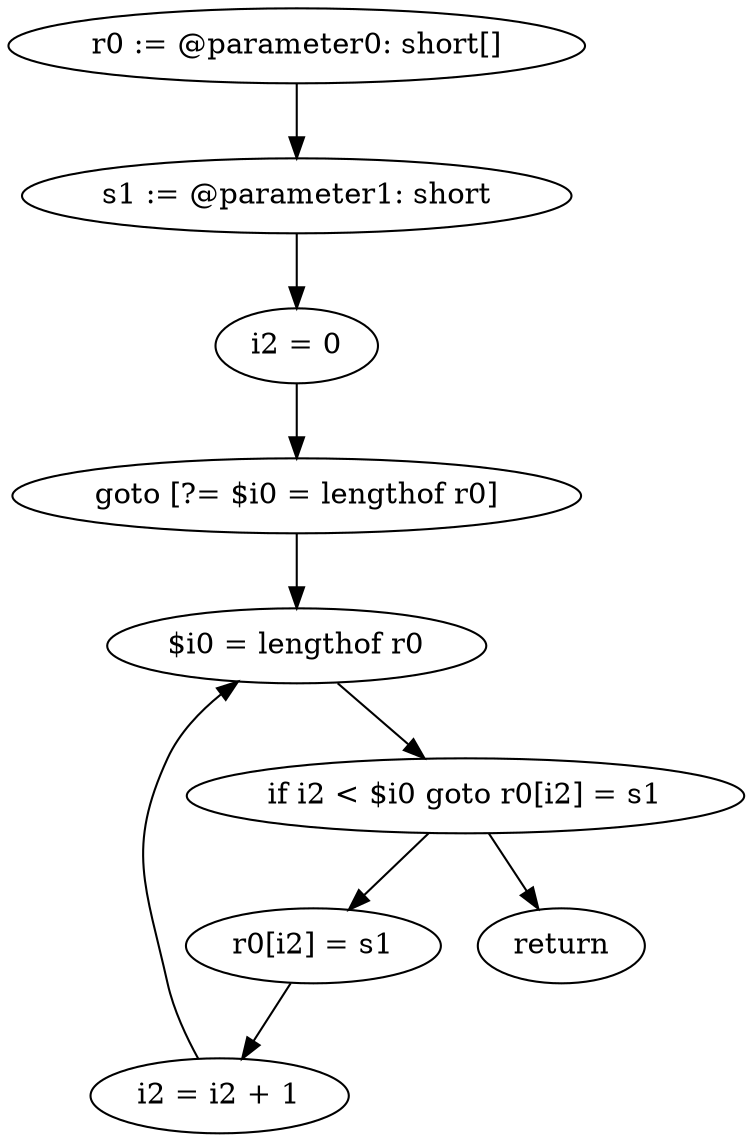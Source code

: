 digraph "unitGraph" {
    "r0 := @parameter0: short[]"
    "s1 := @parameter1: short"
    "i2 = 0"
    "goto [?= $i0 = lengthof r0]"
    "r0[i2] = s1"
    "i2 = i2 + 1"
    "$i0 = lengthof r0"
    "if i2 < $i0 goto r0[i2] = s1"
    "return"
    "r0 := @parameter0: short[]"->"s1 := @parameter1: short";
    "s1 := @parameter1: short"->"i2 = 0";
    "i2 = 0"->"goto [?= $i0 = lengthof r0]";
    "goto [?= $i0 = lengthof r0]"->"$i0 = lengthof r0";
    "r0[i2] = s1"->"i2 = i2 + 1";
    "i2 = i2 + 1"->"$i0 = lengthof r0";
    "$i0 = lengthof r0"->"if i2 < $i0 goto r0[i2] = s1";
    "if i2 < $i0 goto r0[i2] = s1"->"return";
    "if i2 < $i0 goto r0[i2] = s1"->"r0[i2] = s1";
}
